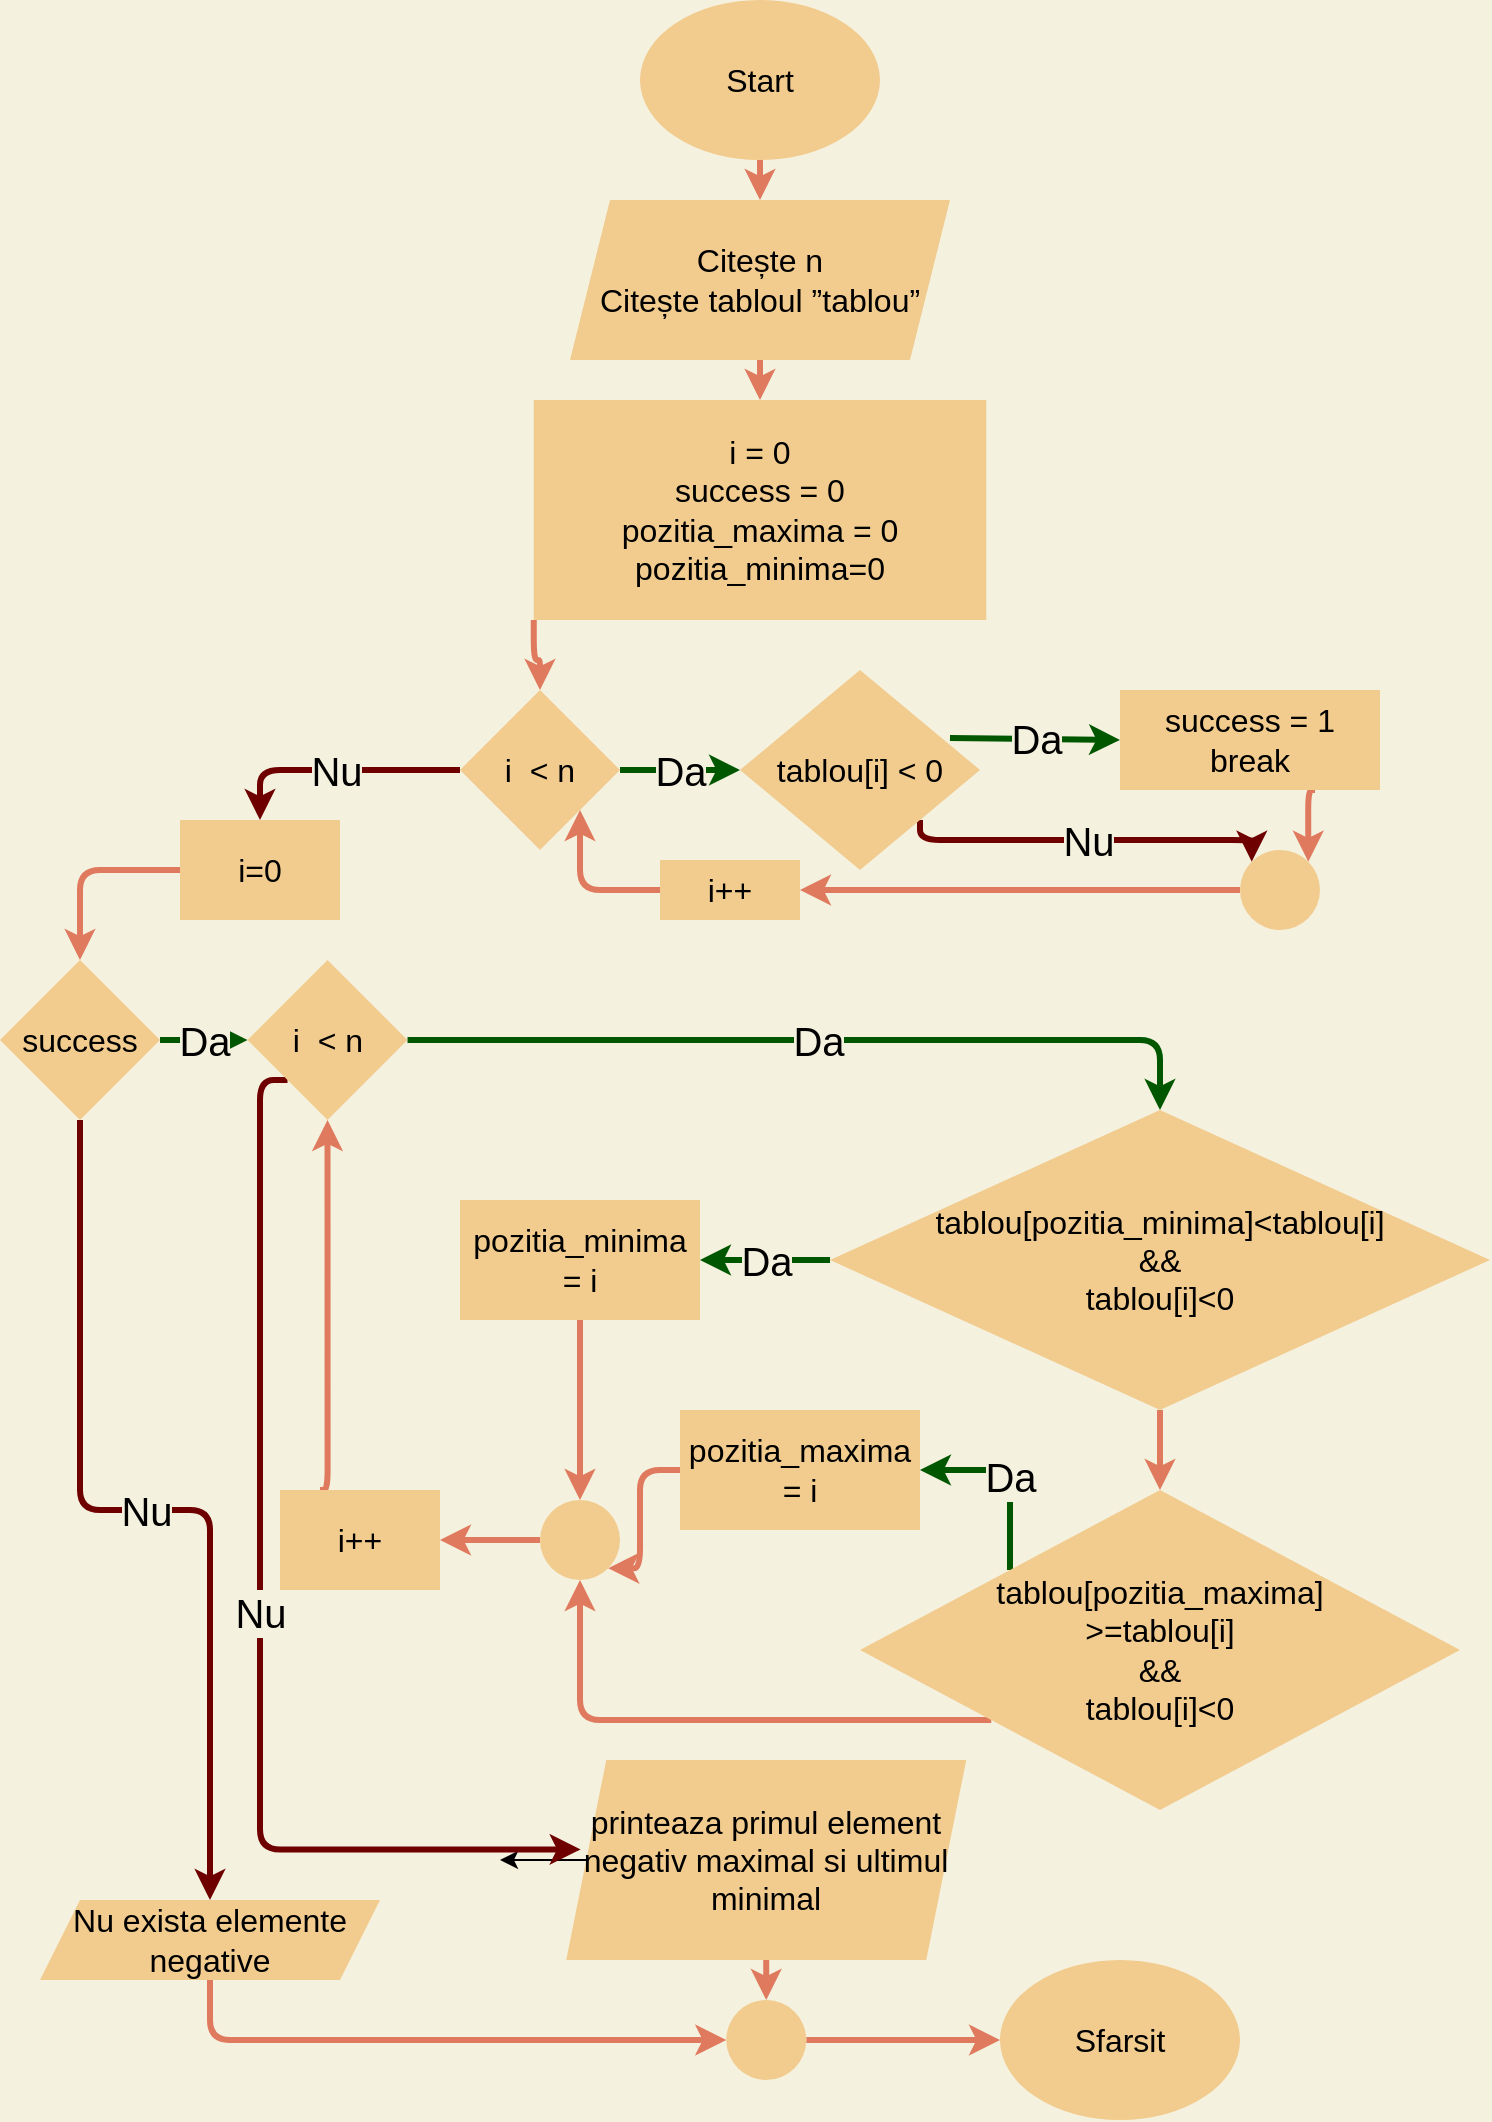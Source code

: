 <mxfile version="13.7.3" type="device"><diagram id="A4HNuM214h3LVHZu9gie" name="Page-1"><mxGraphModel dx="439" dy="298" grid="1" gridSize="10" guides="1" tooltips="1" connect="1" arrows="1" fold="1" page="1" pageScale="1" pageWidth="850" pageHeight="1100" background="#F4F1DE" math="0" shadow="0"><root><mxCell id="0"/><mxCell id="1" parent="0"/><mxCell id="_Zi5w9fyqgLxRjXRL5I4-22" value="" style="edgeStyle=orthogonalEdgeStyle;curved=0;orthogonalLoop=1;jettySize=auto;html=1;strokeWidth=3;fillColor=#F2CC8F;strokeColor=#E07A5F;labelBackgroundColor=#F4F1DE;fontColor=#000000;" parent="1" source="Zu9Pw0Am86AEUgFOH6Xh-1" target="Zu9Pw0Am86AEUgFOH6Xh-2" edge="1"><mxGeometry relative="1" as="geometry"/></mxCell><mxCell id="Zu9Pw0Am86AEUgFOH6Xh-1" value="&lt;font style=&quot;font-size: 16px;&quot;&gt;Start&lt;/font&gt;" style="ellipse;whiteSpace=wrap;html=1;strokeColor=none;fontSize=16;fillColor=#F2CC8F;fontColor=#000000;" parent="1" vertex="1"><mxGeometry x="330" y="50" width="120" height="80" as="geometry"/></mxCell><mxCell id="_Zi5w9fyqgLxRjXRL5I4-2" style="edgeStyle=orthogonalEdgeStyle;orthogonalLoop=1;jettySize=auto;html=1;entryX=0.5;entryY=0;entryDx=0;entryDy=0;strokeColor=none;fontSize=16;labelBackgroundColor=#F4F1DE;fontColor=#000000;" parent="1" source="Zu9Pw0Am86AEUgFOH6Xh-2" target="Zu9Pw0Am86AEUgFOH6Xh-4" edge="1"><mxGeometry relative="1" as="geometry"/></mxCell><mxCell id="_Zi5w9fyqgLxRjXRL5I4-24" style="edgeStyle=orthogonalEdgeStyle;curved=0;orthogonalLoop=1;jettySize=auto;html=1;entryX=0.5;entryY=0;entryDx=0;entryDy=0;strokeColor=#E07A5F;strokeWidth=3;fillColor=#F2CC8F;labelBackgroundColor=#F4F1DE;fontColor=#000000;" parent="1" source="Zu9Pw0Am86AEUgFOH6Xh-2" target="Zu9Pw0Am86AEUgFOH6Xh-4" edge="1"><mxGeometry relative="1" as="geometry"/></mxCell><mxCell id="Zu9Pw0Am86AEUgFOH6Xh-2" value="&lt;span style=&quot;font-size: 16px;&quot;&gt;Citește n&lt;br style=&quot;font-size: 16px;&quot;&gt;Citește tabloul ”tablou”&lt;br style=&quot;font-size: 16px;&quot;&gt;&lt;/span&gt;" style="shape=parallelogram;perimeter=parallelogramPerimeter;whiteSpace=wrap;html=1;fixedSize=1;strokeColor=none;fontSize=16;fillColor=#F2CC8F;fontColor=#000000;" parent="1" vertex="1"><mxGeometry x="295" y="150" width="190" height="80" as="geometry"/></mxCell><mxCell id="_Zi5w9fyqgLxRjXRL5I4-8" style="edgeStyle=orthogonalEdgeStyle;orthogonalLoop=1;jettySize=auto;html=1;exitX=0.25;exitY=1;exitDx=0;exitDy=0;entryX=0.5;entryY=0;entryDx=0;entryDy=0;strokeColor=none;fontSize=16;labelBackgroundColor=#F4F1DE;fontColor=#000000;" parent="1" source="Zu9Pw0Am86AEUgFOH6Xh-4" target="_Zi5w9fyqgLxRjXRL5I4-3" edge="1"><mxGeometry relative="1" as="geometry"/></mxCell><mxCell id="_Zi5w9fyqgLxRjXRL5I4-25" style="edgeStyle=orthogonalEdgeStyle;curved=0;orthogonalLoop=1;jettySize=auto;html=1;exitX=0;exitY=1;exitDx=0;exitDy=0;strokeColor=#E07A5F;strokeWidth=3;fillColor=#F2CC8F;labelBackgroundColor=#F4F1DE;fontColor=#000000;" parent="1" source="Zu9Pw0Am86AEUgFOH6Xh-4" target="_Zi5w9fyqgLxRjXRL5I4-3" edge="1"><mxGeometry relative="1" as="geometry"/></mxCell><mxCell id="Zu9Pw0Am86AEUgFOH6Xh-4" value="&lt;font style=&quot;font-size: 16px&quot;&gt;i = 0&lt;br style=&quot;font-size: 16px&quot;&gt;success = 0&lt;br&gt;pozitia_maxima = 0&lt;br&gt;pozitia_minima=0&lt;br&gt;&lt;/font&gt;" style="whiteSpace=wrap;html=1;strokeColor=none;fontSize=16;fillColor=#F2CC8F;fontColor=#000000;" parent="1" vertex="1"><mxGeometry x="276.88" y="250" width="226.25" height="110" as="geometry"/></mxCell><mxCell id="_Zi5w9fyqgLxRjXRL5I4-42" value="Da" style="edgeStyle=orthogonalEdgeStyle;curved=0;orthogonalLoop=1;jettySize=auto;html=1;strokeColor=#005700;strokeWidth=3;fillColor=#008a00;fontSize=20;labelBackgroundColor=#F4F1DE;fontColor=#000000;" parent="1" source="82tah2V-AypoSmI3PsFQ-1" target="82tah2V-AypoSmI3PsFQ-4" edge="1"><mxGeometry relative="1" as="geometry"/></mxCell><mxCell id="_Zi5w9fyqgLxRjXRL5I4-43" style="edgeStyle=orthogonalEdgeStyle;curved=0;orthogonalLoop=1;jettySize=auto;html=1;exitX=0.5;exitY=1;exitDx=0;exitDy=0;entryX=0.5;entryY=0;entryDx=0;entryDy=0;strokeColor=#E07A5F;strokeWidth=3;fillColor=#F2CC8F;fontSize=20;labelBackgroundColor=#F4F1DE;fontColor=#000000;" parent="1" source="82tah2V-AypoSmI3PsFQ-1" target="82tah2V-AypoSmI3PsFQ-2" edge="1"><mxGeometry relative="1" as="geometry"/></mxCell><mxCell id="82tah2V-AypoSmI3PsFQ-1" value="&lt;font style=&quot;font-size: 16px;&quot;&gt;tablou[pozitia_minima]&amp;lt;tablou[i]&lt;br style=&quot;font-size: 16px;&quot;&gt;&amp;amp;&amp;amp;&lt;br style=&quot;font-size: 16px;&quot;&gt;tablou[i]&amp;lt;0&lt;/font&gt;" style="rhombus;whiteSpace=wrap;html=1;strokeColor=none;fontSize=16;fillColor=#F2CC8F;fontColor=#000000;" parent="1" vertex="1"><mxGeometry x="425" y="605" width="330" height="150" as="geometry"/></mxCell><mxCell id="_Zi5w9fyqgLxRjXRL5I4-44" value="Da" style="edgeStyle=orthogonalEdgeStyle;curved=0;orthogonalLoop=1;jettySize=auto;html=1;strokeColor=#005700;strokeWidth=3;fillColor=#008a00;fontSize=20;labelBackgroundColor=#F4F1DE;fontColor=#000000;exitX=0;exitY=0;exitDx=0;exitDy=0;entryX=1;entryY=0.5;entryDx=0;entryDy=0;" parent="1" source="82tah2V-AypoSmI3PsFQ-2" target="82tah2V-AypoSmI3PsFQ-6" edge="1"><mxGeometry relative="1" as="geometry"><Array as="points"><mxPoint x="515" y="785"/></Array></mxGeometry></mxCell><mxCell id="_Zi5w9fyqgLxRjXRL5I4-45" style="edgeStyle=orthogonalEdgeStyle;curved=0;orthogonalLoop=1;jettySize=auto;html=1;strokeColor=#E07A5F;strokeWidth=3;fillColor=#F2CC8F;fontSize=20;entryX=0.5;entryY=1;entryDx=0;entryDy=0;labelBackgroundColor=#F4F1DE;fontColor=#000000;" parent="1" source="82tah2V-AypoSmI3PsFQ-2" target="82tah2V-AypoSmI3PsFQ-11" edge="1"><mxGeometry relative="1" as="geometry"><mxPoint x="300" y="970.46" as="targetPoint"/><Array as="points"><mxPoint x="300" y="910"/></Array></mxGeometry></mxCell><mxCell id="82tah2V-AypoSmI3PsFQ-2" value="&lt;font style=&quot;font-size: 16px;&quot;&gt;tablou[pozitia_maxima]&lt;br style=&quot;font-size: 16px;&quot;&gt;&amp;gt;=tablou[i]&lt;br style=&quot;font-size: 16px;&quot;&gt;&amp;amp;&amp;amp;&lt;br style=&quot;font-size: 16px;&quot;&gt;tablou[i]&amp;lt;0&lt;/font&gt;" style="rhombus;whiteSpace=wrap;html=1;strokeColor=none;fontSize=16;fillColor=#F2CC8F;fontColor=#000000;" parent="1" vertex="1"><mxGeometry x="440" y="795" width="300" height="160" as="geometry"/></mxCell><mxCell id="_Zi5w9fyqgLxRjXRL5I4-47" style="edgeStyle=orthogonalEdgeStyle;curved=0;orthogonalLoop=1;jettySize=auto;html=1;entryX=0.5;entryY=0;entryDx=0;entryDy=0;strokeColor=#E07A5F;strokeWidth=3;fillColor=#F2CC8F;fontSize=20;labelBackgroundColor=#F4F1DE;fontColor=#000000;" parent="1" source="82tah2V-AypoSmI3PsFQ-4" target="82tah2V-AypoSmI3PsFQ-11" edge="1"><mxGeometry relative="1" as="geometry"/></mxCell><mxCell id="82tah2V-AypoSmI3PsFQ-4" value="pozitia_minima = i" style="whiteSpace=wrap;html=1;strokeColor=none;fontSize=16;fillColor=#F2CC8F;fontColor=#000000;" parent="1" vertex="1"><mxGeometry x="240" y="650" width="120" height="60" as="geometry"/></mxCell><mxCell id="_Zi5w9fyqgLxRjXRL5I4-46" style="edgeStyle=orthogonalEdgeStyle;curved=0;orthogonalLoop=1;jettySize=auto;html=1;entryX=1;entryY=1;entryDx=0;entryDy=0;strokeColor=#E07A5F;strokeWidth=3;fillColor=#F2CC8F;fontSize=20;labelBackgroundColor=#F4F1DE;fontColor=#000000;" parent="1" source="82tah2V-AypoSmI3PsFQ-6" target="82tah2V-AypoSmI3PsFQ-11" edge="1"><mxGeometry relative="1" as="geometry"/></mxCell><mxCell id="82tah2V-AypoSmI3PsFQ-6" value="pozitia_maxima = i" style="whiteSpace=wrap;html=1;strokeColor=none;fontSize=16;fillColor=#F2CC8F;fontColor=#000000;" parent="1" vertex="1"><mxGeometry x="350" y="755" width="120" height="60" as="geometry"/></mxCell><mxCell id="_Zi5w9fyqgLxRjXRL5I4-48" style="edgeStyle=orthogonalEdgeStyle;curved=0;orthogonalLoop=1;jettySize=auto;html=1;entryX=1;entryY=0.5;entryDx=0;entryDy=0;strokeColor=#E07A5F;strokeWidth=3;fillColor=#F2CC8F;fontSize=20;labelBackgroundColor=#F4F1DE;fontColor=#000000;" parent="1" source="82tah2V-AypoSmI3PsFQ-11" target="82tah2V-AypoSmI3PsFQ-15" edge="1"><mxGeometry relative="1" as="geometry"/></mxCell><mxCell id="82tah2V-AypoSmI3PsFQ-11" value="" style="ellipse;whiteSpace=wrap;html=1;aspect=fixed;strokeColor=none;fontSize=16;fillColor=#F2CC8F;fontColor=#000000;" parent="1" vertex="1"><mxGeometry x="280" y="800" width="40" height="40" as="geometry"/></mxCell><mxCell id="_Zi5w9fyqgLxRjXRL5I4-49" style="edgeStyle=orthogonalEdgeStyle;curved=0;orthogonalLoop=1;jettySize=auto;html=1;strokeColor=#E07A5F;strokeWidth=3;fillColor=#F2CC8F;fontSize=20;labelBackgroundColor=#F4F1DE;entryX=0.5;entryY=1;entryDx=0;entryDy=0;fontColor=#000000;exitX=0.25;exitY=0;exitDx=0;exitDy=0;" parent="1" source="82tah2V-AypoSmI3PsFQ-15" target="_Zi5w9fyqgLxRjXRL5I4-38" edge="1"><mxGeometry relative="1" as="geometry"><Array as="points"><mxPoint x="170" y="795"/><mxPoint x="174" y="795"/></Array><mxPoint x="174" y="650" as="targetPoint"/><mxPoint x="200" y="730" as="sourcePoint"/></mxGeometry></mxCell><mxCell id="82tah2V-AypoSmI3PsFQ-15" value="&lt;font style=&quot;font-size: 16px;&quot;&gt;i++&lt;/font&gt;" style="whiteSpace=wrap;html=1;strokeColor=none;fontSize=16;fillColor=#F2CC8F;fontColor=#000000;" parent="1" vertex="1"><mxGeometry x="150" y="795" width="80" height="50" as="geometry"/></mxCell><mxCell id="_Zi5w9fyqgLxRjXRL5I4-59" style="edgeStyle=orthogonalEdgeStyle;curved=0;orthogonalLoop=1;jettySize=auto;html=1;entryX=0.5;entryY=0;entryDx=0;entryDy=0;strokeColor=#E07A5F;strokeWidth=3;fillColor=#F2CC8F;fontSize=20;labelBackgroundColor=#F4F1DE;fontColor=#000000;" parent="1" source="82tah2V-AypoSmI3PsFQ-19" target="_Zi5w9fyqgLxRjXRL5I4-56" edge="1"><mxGeometry relative="1" as="geometry"/></mxCell><mxCell id="hkx4G2TkLyMKeVc4PrRw-2" style="edgeStyle=orthogonalEdgeStyle;rounded=0;orthogonalLoop=1;jettySize=auto;html=1;" edge="1" parent="1" source="82tah2V-AypoSmI3PsFQ-19"><mxGeometry relative="1" as="geometry"><mxPoint x="260" y="980" as="targetPoint"/></mxGeometry></mxCell><mxCell id="82tah2V-AypoSmI3PsFQ-19" value="&lt;font style=&quot;font-size: 16px;&quot;&gt;printeaza primul element negativ maximal si ultimul minimal&lt;/font&gt;" style="shape=parallelogram;perimeter=parallelogramPerimeter;whiteSpace=wrap;html=1;fixedSize=1;strokeColor=none;fontSize=16;fillColor=#F2CC8F;fontColor=#000000;" parent="1" vertex="1"><mxGeometry x="293.13" y="930" width="200" height="100" as="geometry"/></mxCell><mxCell id="82tah2V-AypoSmI3PsFQ-21" value="&lt;font style=&quot;font-size: 16px;&quot;&gt;Sfarsit&lt;/font&gt;" style="ellipse;whiteSpace=wrap;html=1;strokeColor=none;fontSize=16;fillColor=#F2CC8F;fontColor=#000000;" parent="1" vertex="1"><mxGeometry x="510" y="1030" width="120" height="80" as="geometry"/></mxCell><mxCell id="_Zi5w9fyqgLxRjXRL5I4-26" value="Da" style="edgeStyle=orthogonalEdgeStyle;curved=0;orthogonalLoop=1;jettySize=auto;html=1;entryX=0;entryY=0.5;entryDx=0;entryDy=0;strokeColor=#005700;strokeWidth=3;fillColor=#008a00;fontSize=20;labelBackgroundColor=#F4F1DE;fontColor=#000000;" parent="1" source="_Zi5w9fyqgLxRjXRL5I4-3" target="_Zi5w9fyqgLxRjXRL5I4-6" edge="1"><mxGeometry relative="1" as="geometry"/></mxCell><mxCell id="_Zi5w9fyqgLxRjXRL5I4-33" value="Nu" style="edgeStyle=orthogonalEdgeStyle;curved=0;orthogonalLoop=1;jettySize=auto;html=1;entryX=0.5;entryY=0;entryDx=0;entryDy=0;strokeColor=#6F0000;strokeWidth=3;fillColor=#a20025;fontSize=20;labelBackgroundColor=#F4F1DE;fontColor=#000000;" parent="1" source="_Zi5w9fyqgLxRjXRL5I4-3" target="_Zi5w9fyqgLxRjXRL5I4-17" edge="1"><mxGeometry relative="1" as="geometry"/></mxCell><mxCell id="_Zi5w9fyqgLxRjXRL5I4-3" value="&lt;font style=&quot;font-size: 16px;&quot;&gt;i&amp;nbsp; &amp;lt; n&lt;/font&gt;" style="rhombus;whiteSpace=wrap;html=1;strokeColor=none;fontSize=16;fillColor=#F2CC8F;fontColor=#000000;" parent="1" vertex="1"><mxGeometry x="240" y="395" width="80" height="80" as="geometry"/></mxCell><mxCell id="_Zi5w9fyqgLxRjXRL5I4-32" style="edgeStyle=orthogonalEdgeStyle;curved=0;orthogonalLoop=1;jettySize=auto;html=1;entryX=1;entryY=1;entryDx=0;entryDy=0;strokeColor=#E07A5F;strokeWidth=3;fillColor=#F2CC8F;fontSize=20;labelBackgroundColor=#F4F1DE;fontColor=#000000;" parent="1" source="_Zi5w9fyqgLxRjXRL5I4-4" target="_Zi5w9fyqgLxRjXRL5I4-3" edge="1"><mxGeometry relative="1" as="geometry"/></mxCell><mxCell id="_Zi5w9fyqgLxRjXRL5I4-4" value="&lt;font style=&quot;font-size: 16px;&quot;&gt;i++&lt;/font&gt;" style="whiteSpace=wrap;html=1;strokeColor=none;fontSize=16;fillColor=#F2CC8F;fontColor=#000000;" parent="1" vertex="1"><mxGeometry x="340" y="480" width="70" height="30" as="geometry"/></mxCell><mxCell id="_Zi5w9fyqgLxRjXRL5I4-30" style="edgeStyle=orthogonalEdgeStyle;curved=0;orthogonalLoop=1;jettySize=auto;html=1;exitX=0.75;exitY=1;exitDx=0;exitDy=0;entryX=1;entryY=0;entryDx=0;entryDy=0;strokeColor=#E07A5F;strokeWidth=3;fillColor=#F2CC8F;fontSize=20;labelBackgroundColor=#F4F1DE;fontColor=#000000;" parent="1" source="_Zi5w9fyqgLxRjXRL5I4-5" target="_Zi5w9fyqgLxRjXRL5I4-11" edge="1"><mxGeometry relative="1" as="geometry"/></mxCell><mxCell id="_Zi5w9fyqgLxRjXRL5I4-5" value="&lt;font style=&quot;font-size: 16px&quot;&gt;success = 1&lt;br style=&quot;font-size: 16px&quot;&gt;break&lt;/font&gt;" style="whiteSpace=wrap;html=1;strokeColor=none;fontSize=16;fillColor=#F2CC8F;fontColor=#000000;" parent="1" vertex="1"><mxGeometry x="570" y="395" width="130" height="50" as="geometry"/></mxCell><mxCell id="_Zi5w9fyqgLxRjXRL5I4-28" value="Da" style="edgeStyle=orthogonalEdgeStyle;curved=0;orthogonalLoop=1;jettySize=auto;html=1;entryX=0;entryY=0.5;entryDx=0;entryDy=0;strokeColor=#005700;strokeWidth=3;fillColor=#008a00;fontSize=20;labelBackgroundColor=#F4F1DE;fontColor=#000000;" parent="1" target="_Zi5w9fyqgLxRjXRL5I4-5" edge="1"><mxGeometry relative="1" as="geometry"><mxPoint x="485.0" y="419" as="sourcePoint"/><mxPoint x="520" y="419" as="targetPoint"/></mxGeometry></mxCell><mxCell id="_Zi5w9fyqgLxRjXRL5I4-29" value="Nu" style="edgeStyle=orthogonalEdgeStyle;curved=0;orthogonalLoop=1;jettySize=auto;html=1;exitX=1;exitY=1;exitDx=0;exitDy=0;entryX=0;entryY=0;entryDx=0;entryDy=0;strokeColor=#6F0000;strokeWidth=3;fillColor=#a20025;fontSize=20;labelBackgroundColor=#F4F1DE;fontColor=#000000;" parent="1" source="_Zi5w9fyqgLxRjXRL5I4-6" target="_Zi5w9fyqgLxRjXRL5I4-11" edge="1"><mxGeometry relative="1" as="geometry"><Array as="points"><mxPoint x="470" y="470"/><mxPoint x="636" y="470"/></Array></mxGeometry></mxCell><mxCell id="_Zi5w9fyqgLxRjXRL5I4-6" value="&lt;font style=&quot;font-size: 16px;&quot;&gt;tablou[i] &amp;lt; 0&lt;/font&gt;" style="rhombus;whiteSpace=wrap;html=1;strokeColor=none;fontSize=16;fillColor=#F2CC8F;fontColor=#000000;" parent="1" vertex="1"><mxGeometry x="380" y="385" width="120" height="100" as="geometry"/></mxCell><mxCell id="_Zi5w9fyqgLxRjXRL5I4-31" style="edgeStyle=orthogonalEdgeStyle;curved=0;orthogonalLoop=1;jettySize=auto;html=1;entryX=1;entryY=0.5;entryDx=0;entryDy=0;strokeColor=#E07A5F;strokeWidth=3;fillColor=#F2CC8F;fontSize=20;labelBackgroundColor=#F4F1DE;fontColor=#000000;" parent="1" source="_Zi5w9fyqgLxRjXRL5I4-11" target="_Zi5w9fyqgLxRjXRL5I4-4" edge="1"><mxGeometry relative="1" as="geometry"/></mxCell><mxCell id="_Zi5w9fyqgLxRjXRL5I4-11" value="" style="ellipse;whiteSpace=wrap;html=1;aspect=fixed;strokeColor=none;fontSize=16;fillColor=#F2CC8F;fontColor=#000000;" parent="1" vertex="1"><mxGeometry x="630" y="475" width="40" height="40" as="geometry"/></mxCell><mxCell id="_Zi5w9fyqgLxRjXRL5I4-34" style="edgeStyle=orthogonalEdgeStyle;curved=0;orthogonalLoop=1;jettySize=auto;html=1;entryX=0.5;entryY=0;entryDx=0;entryDy=0;strokeColor=#E07A5F;strokeWidth=3;fillColor=#F2CC8F;fontSize=20;labelBackgroundColor=#F4F1DE;fontColor=#000000;" parent="1" source="_Zi5w9fyqgLxRjXRL5I4-17" target="_Zi5w9fyqgLxRjXRL5I4-36" edge="1"><mxGeometry relative="1" as="geometry"><mxPoint x="350" y="520" as="targetPoint"/></mxGeometry></mxCell><mxCell id="_Zi5w9fyqgLxRjXRL5I4-17" value="&lt;font style=&quot;font-size: 16px;&quot;&gt;i=0&lt;/font&gt;" style="whiteSpace=wrap;html=1;strokeColor=none;fontSize=16;fillColor=#F2CC8F;fontColor=#000000;" parent="1" vertex="1"><mxGeometry x="100" y="460" width="80" height="50" as="geometry"/></mxCell><mxCell id="_Zi5w9fyqgLxRjXRL5I4-39" value="Da" style="edgeStyle=orthogonalEdgeStyle;curved=0;orthogonalLoop=1;jettySize=auto;html=1;entryX=0;entryY=0.5;entryDx=0;entryDy=0;strokeColor=#005700;strokeWidth=3;fillColor=#008a00;fontSize=20;labelBackgroundColor=#F4F1DE;fontColor=#000000;" parent="1" source="_Zi5w9fyqgLxRjXRL5I4-36" target="_Zi5w9fyqgLxRjXRL5I4-38" edge="1"><mxGeometry relative="1" as="geometry"/></mxCell><mxCell id="_Zi5w9fyqgLxRjXRL5I4-53" value="Nu" style="edgeStyle=orthogonalEdgeStyle;curved=0;orthogonalLoop=1;jettySize=auto;html=1;strokeColor=#6F0000;strokeWidth=3;fillColor=#a20025;fontSize=20;labelBackgroundColor=#F4F1DE;fontColor=#000000;" parent="1" source="_Zi5w9fyqgLxRjXRL5I4-36" target="_Zi5w9fyqgLxRjXRL5I4-52" edge="1"><mxGeometry relative="1" as="geometry"/></mxCell><mxCell id="_Zi5w9fyqgLxRjXRL5I4-36" value="&lt;font style=&quot;font-size: 16px&quot;&gt;success&lt;/font&gt;" style="rhombus;whiteSpace=wrap;html=1;strokeColor=none;fontSize=16;fillColor=#F2CC8F;fontColor=#000000;" parent="1" vertex="1"><mxGeometry x="10" y="530" width="80" height="80" as="geometry"/></mxCell><mxCell id="_Zi5w9fyqgLxRjXRL5I4-41" value="Da" style="edgeStyle=orthogonalEdgeStyle;curved=0;orthogonalLoop=1;jettySize=auto;html=1;entryX=0.5;entryY=0;entryDx=0;entryDy=0;strokeColor=#005700;strokeWidth=3;fillColor=#008a00;fontSize=20;labelBackgroundColor=#F4F1DE;fontColor=#000000;" parent="1" source="_Zi5w9fyqgLxRjXRL5I4-38" target="82tah2V-AypoSmI3PsFQ-1" edge="1"><mxGeometry relative="1" as="geometry"/></mxCell><mxCell id="_Zi5w9fyqgLxRjXRL5I4-54" value="Nu" style="edgeStyle=orthogonalEdgeStyle;curved=0;orthogonalLoop=1;jettySize=auto;html=1;exitX=0;exitY=1;exitDx=0;exitDy=0;strokeColor=#6F0000;strokeWidth=3;fillColor=#a20025;fontSize=20;entryX=0.036;entryY=0.447;entryDx=0;entryDy=0;entryPerimeter=0;labelBackgroundColor=#F4F1DE;fontColor=#000000;" parent="1" source="_Zi5w9fyqgLxRjXRL5I4-38" target="82tah2V-AypoSmI3PsFQ-19" edge="1"><mxGeometry relative="1" as="geometry"><mxPoint x="140" y="1100" as="targetPoint"/><Array as="points"><mxPoint x="140" y="590"/><mxPoint x="140" y="975"/></Array></mxGeometry></mxCell><mxCell id="_Zi5w9fyqgLxRjXRL5I4-38" value="&lt;font style=&quot;font-size: 16px;&quot;&gt;i&amp;nbsp; &amp;lt; n&lt;/font&gt;" style="rhombus;whiteSpace=wrap;html=1;strokeColor=none;fontSize=16;fillColor=#F2CC8F;fontColor=#000000;" parent="1" vertex="1"><mxGeometry x="133.75" y="530" width="80" height="80" as="geometry"/></mxCell><mxCell id="_Zi5w9fyqgLxRjXRL5I4-57" style="edgeStyle=orthogonalEdgeStyle;curved=0;orthogonalLoop=1;jettySize=auto;html=1;strokeColor=#E07A5F;strokeWidth=3;fillColor=#F2CC8F;fontSize=20;entryX=0;entryY=0.5;entryDx=0;entryDy=0;labelBackgroundColor=#F4F1DE;fontColor=#000000;exitX=0.5;exitY=1;exitDx=0;exitDy=0;" parent="1" source="_Zi5w9fyqgLxRjXRL5I4-52" target="_Zi5w9fyqgLxRjXRL5I4-56" edge="1"><mxGeometry relative="1" as="geometry"><mxPoint x="70.0" y="970" as="targetPoint"/><Array as="points"><mxPoint x="115" y="1070"/></Array></mxGeometry></mxCell><mxCell id="_Zi5w9fyqgLxRjXRL5I4-52" value="Nu exista elemente negative" style="shape=parallelogram;perimeter=parallelogramPerimeter;whiteSpace=wrap;html=1;fixedSize=1;strokeColor=none;fontSize=16;fillColor=#F2CC8F;fontColor=#000000;" parent="1" vertex="1"><mxGeometry x="30" y="1000" width="170" height="40" as="geometry"/></mxCell><mxCell id="_Zi5w9fyqgLxRjXRL5I4-60" style="edgeStyle=orthogonalEdgeStyle;curved=0;orthogonalLoop=1;jettySize=auto;html=1;strokeColor=#E07A5F;strokeWidth=3;fillColor=#F2CC8F;fontSize=20;labelBackgroundColor=#F4F1DE;fontColor=#000000;" parent="1" source="_Zi5w9fyqgLxRjXRL5I4-56" target="82tah2V-AypoSmI3PsFQ-21" edge="1"><mxGeometry relative="1" as="geometry"/></mxCell><mxCell id="_Zi5w9fyqgLxRjXRL5I4-56" value="" style="ellipse;whiteSpace=wrap;html=1;aspect=fixed;strokeColor=none;fontSize=16;fillColor=#F2CC8F;fontColor=#000000;" parent="1" vertex="1"><mxGeometry x="373.13" y="1050" width="40" height="40" as="geometry"/></mxCell></root></mxGraphModel></diagram></mxfile>